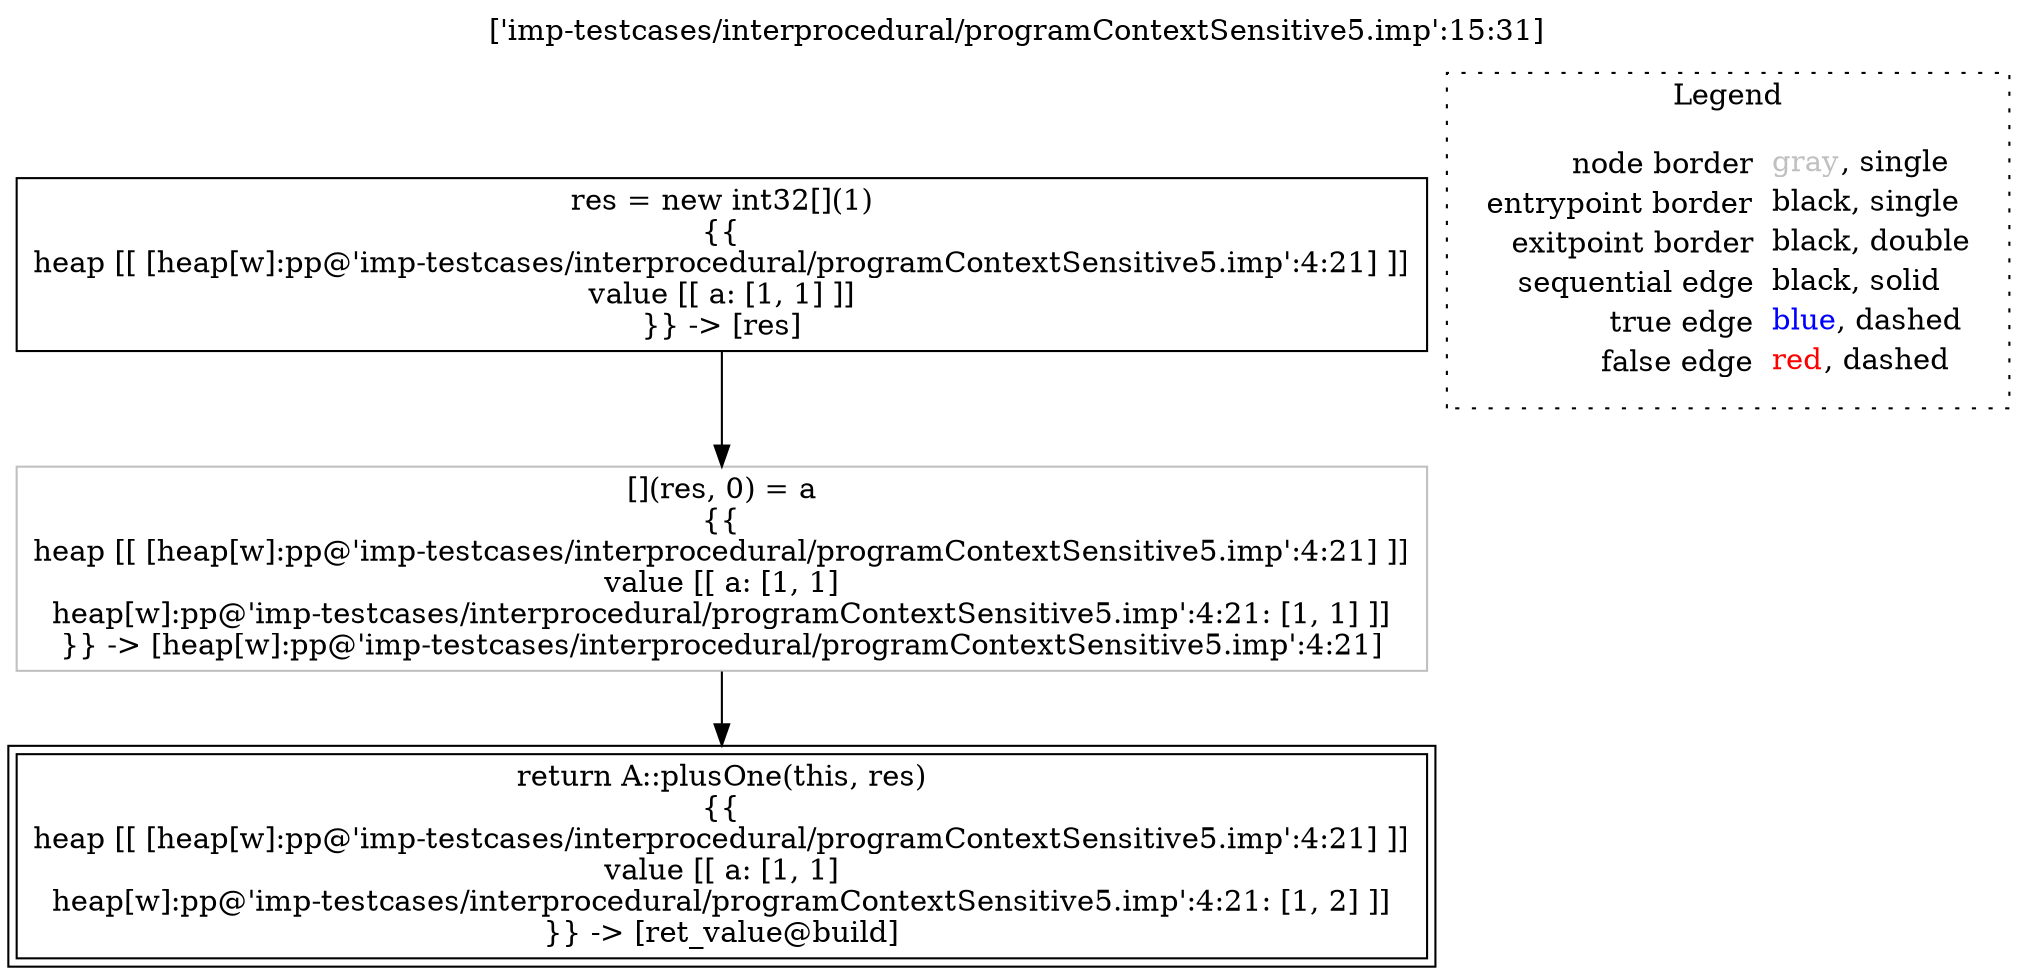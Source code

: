 digraph {
	labelloc="t";
	label="['imp-testcases/interprocedural/programContextSensitive5.imp':15:31]";
	"node0" [shape="rect",color="black",label=<res = new int32[](1)<BR/>{{<BR/>heap [[ [heap[w]:pp@'imp-testcases/interprocedural/programContextSensitive5.imp':4:21] ]]<BR/>value [[ a: [1, 1] ]]<BR/>}} -&gt; [res]>];
	"node1" [shape="rect",color="gray",label=<[](res, 0) = a<BR/>{{<BR/>heap [[ [heap[w]:pp@'imp-testcases/interprocedural/programContextSensitive5.imp':4:21] ]]<BR/>value [[ a: [1, 1]<BR/>heap[w]:pp@'imp-testcases/interprocedural/programContextSensitive5.imp':4:21: [1, 1] ]]<BR/>}} -&gt; [heap[w]:pp@'imp-testcases/interprocedural/programContextSensitive5.imp':4:21]>];
	"node2" [shape="rect",color="black",peripheries="2",label=<return A::plusOne(this, res)<BR/>{{<BR/>heap [[ [heap[w]:pp@'imp-testcases/interprocedural/programContextSensitive5.imp':4:21] ]]<BR/>value [[ a: [1, 1]<BR/>heap[w]:pp@'imp-testcases/interprocedural/programContextSensitive5.imp':4:21: [1, 2] ]]<BR/>}} -&gt; [ret_value@build]>];
	"node1" -> "node2" [color="black"];
	"node0" -> "node1" [color="black"];
subgraph cluster_legend {
	label="Legend";
	style=dotted;
	node [shape=plaintext];
	"legend" [label=<<table border="0" cellpadding="2" cellspacing="0" cellborder="0"><tr><td align="right">node border&nbsp;</td><td align="left"><font color="gray">gray</font>, single</td></tr><tr><td align="right">entrypoint border&nbsp;</td><td align="left"><font color="black">black</font>, single</td></tr><tr><td align="right">exitpoint border&nbsp;</td><td align="left"><font color="black">black</font>, double</td></tr><tr><td align="right">sequential edge&nbsp;</td><td align="left"><font color="black">black</font>, solid</td></tr><tr><td align="right">true edge&nbsp;</td><td align="left"><font color="blue">blue</font>, dashed</td></tr><tr><td align="right">false edge&nbsp;</td><td align="left"><font color="red">red</font>, dashed</td></tr></table>>];
}

}
